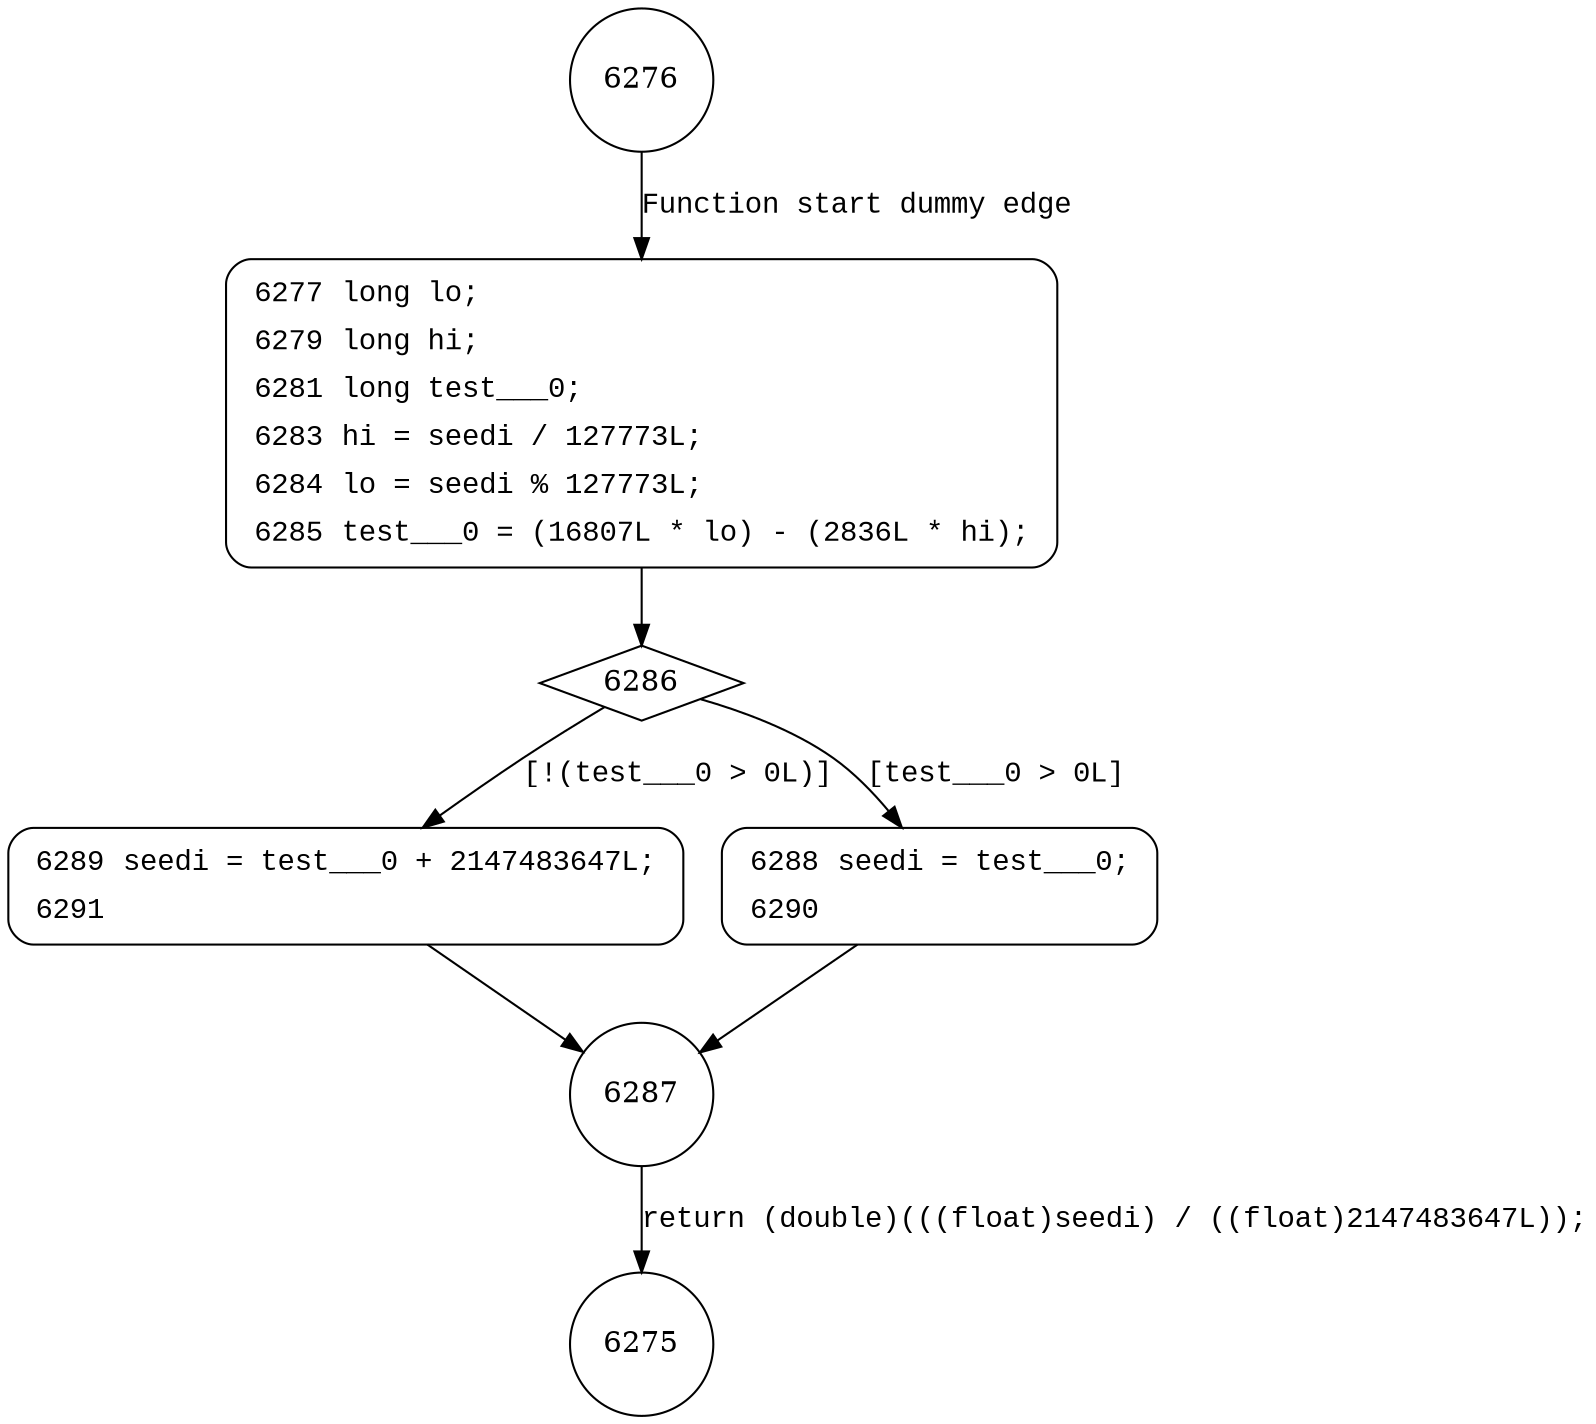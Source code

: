 digraph ran {
6276 [shape="circle"]
6277 [shape="circle"]
6286 [shape="diamond"]
6289 [shape="circle"]
6288 [shape="circle"]
6287 [shape="circle"]
6275 [shape="circle"]
6277 [style="filled,bold" penwidth="1" fillcolor="white" fontname="Courier New" shape="Mrecord" label=<<table border="0" cellborder="0" cellpadding="3" bgcolor="white"><tr><td align="right">6277</td><td align="left">long lo;</td></tr><tr><td align="right">6279</td><td align="left">long hi;</td></tr><tr><td align="right">6281</td><td align="left">long test___0;</td></tr><tr><td align="right">6283</td><td align="left">hi = seedi / 127773L;</td></tr><tr><td align="right">6284</td><td align="left">lo = seedi % 127773L;</td></tr><tr><td align="right">6285</td><td align="left">test___0 = (16807L * lo) - (2836L * hi);</td></tr></table>>]
6277 -> 6286[label=""]
6288 [style="filled,bold" penwidth="1" fillcolor="white" fontname="Courier New" shape="Mrecord" label=<<table border="0" cellborder="0" cellpadding="3" bgcolor="white"><tr><td align="right">6288</td><td align="left">seedi = test___0;</td></tr><tr><td align="right">6290</td><td align="left"></td></tr></table>>]
6288 -> 6287[label=""]
6289 [style="filled,bold" penwidth="1" fillcolor="white" fontname="Courier New" shape="Mrecord" label=<<table border="0" cellborder="0" cellpadding="3" bgcolor="white"><tr><td align="right">6289</td><td align="left">seedi = test___0 + 2147483647L;</td></tr><tr><td align="right">6291</td><td align="left"></td></tr></table>>]
6289 -> 6287[label=""]
6276 -> 6277 [label="Function start dummy edge" fontname="Courier New"]
6286 -> 6289 [label="[!(test___0 > 0L)]" fontname="Courier New"]
6286 -> 6288 [label="[test___0 > 0L]" fontname="Courier New"]
6287 -> 6275 [label="return (double)(((float)seedi) / ((float)2147483647L));" fontname="Courier New"]
}
